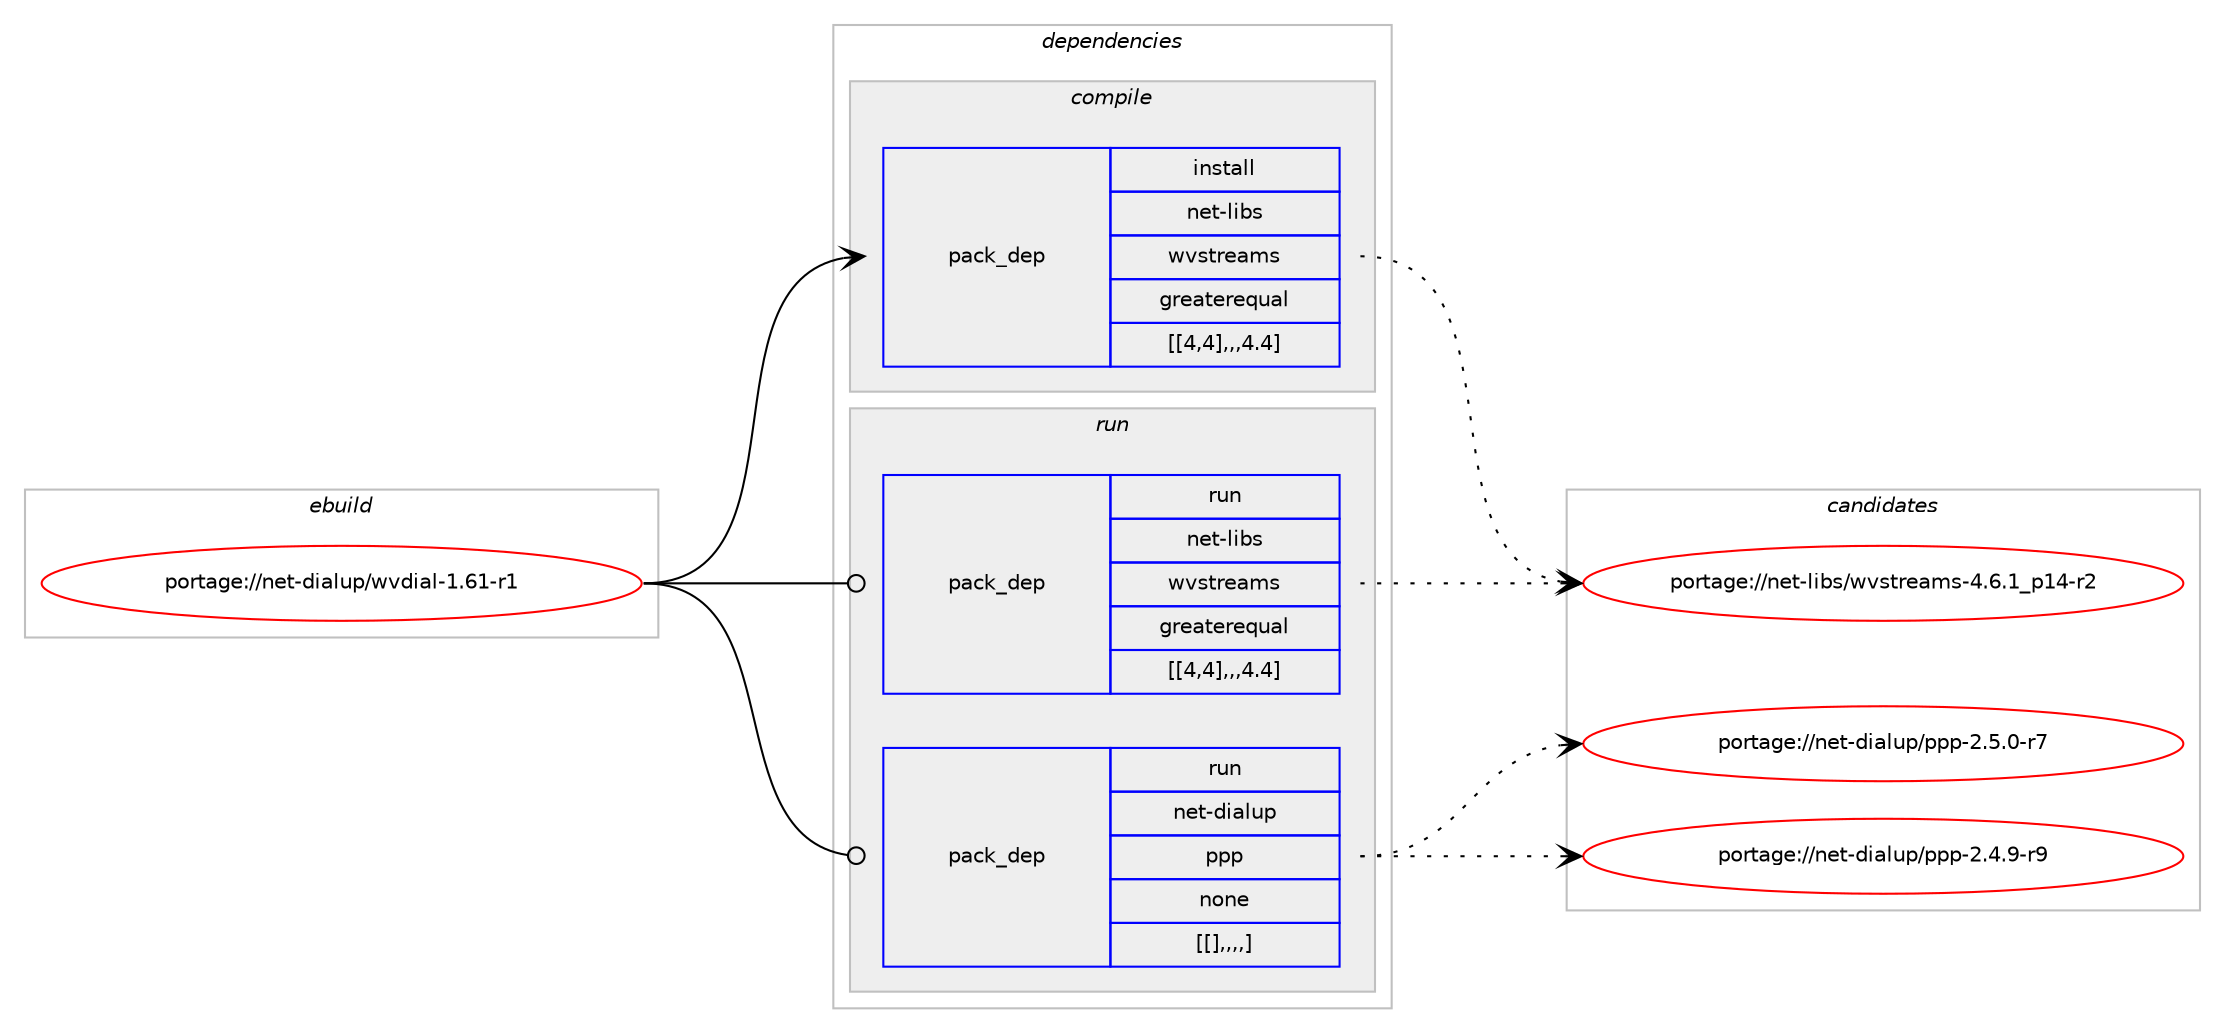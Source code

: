 digraph prolog {

# *************
# Graph options
# *************

newrank=true;
concentrate=true;
compound=true;
graph [rankdir=LR,fontname=Helvetica,fontsize=10,ranksep=1.5];#, ranksep=2.5, nodesep=0.2];
edge  [arrowhead=vee];
node  [fontname=Helvetica,fontsize=10];

# **********
# The ebuild
# **********

subgraph cluster_leftcol {
color=gray;
label=<<i>ebuild</i>>;
id [label="portage://net-dialup/wvdial-1.61-r1", color=red, width=4, href="../net-dialup/wvdial-1.61-r1.svg"];
}

# ****************
# The dependencies
# ****************

subgraph cluster_midcol {
color=gray;
label=<<i>dependencies</i>>;
subgraph cluster_compile {
fillcolor="#eeeeee";
style=filled;
label=<<i>compile</i>>;
subgraph pack266740 {
dependency363453 [label=<<TABLE BORDER="0" CELLBORDER="1" CELLSPACING="0" CELLPADDING="4" WIDTH="220"><TR><TD ROWSPAN="6" CELLPADDING="30">pack_dep</TD></TR><TR><TD WIDTH="110">install</TD></TR><TR><TD>net-libs</TD></TR><TR><TD>wvstreams</TD></TR><TR><TD>greaterequal</TD></TR><TR><TD>[[4,4],,,4.4]</TD></TR></TABLE>>, shape=none, color=blue];
}
id:e -> dependency363453:w [weight=20,style="solid",arrowhead="vee"];
}
subgraph cluster_compileandrun {
fillcolor="#eeeeee";
style=filled;
label=<<i>compile and run</i>>;
}
subgraph cluster_run {
fillcolor="#eeeeee";
style=filled;
label=<<i>run</i>>;
subgraph pack266741 {
dependency363454 [label=<<TABLE BORDER="0" CELLBORDER="1" CELLSPACING="0" CELLPADDING="4" WIDTH="220"><TR><TD ROWSPAN="6" CELLPADDING="30">pack_dep</TD></TR><TR><TD WIDTH="110">run</TD></TR><TR><TD>net-dialup</TD></TR><TR><TD>ppp</TD></TR><TR><TD>none</TD></TR><TR><TD>[[],,,,]</TD></TR></TABLE>>, shape=none, color=blue];
}
id:e -> dependency363454:w [weight=20,style="solid",arrowhead="odot"];
subgraph pack266742 {
dependency363455 [label=<<TABLE BORDER="0" CELLBORDER="1" CELLSPACING="0" CELLPADDING="4" WIDTH="220"><TR><TD ROWSPAN="6" CELLPADDING="30">pack_dep</TD></TR><TR><TD WIDTH="110">run</TD></TR><TR><TD>net-libs</TD></TR><TR><TD>wvstreams</TD></TR><TR><TD>greaterequal</TD></TR><TR><TD>[[4,4],,,4.4]</TD></TR></TABLE>>, shape=none, color=blue];
}
id:e -> dependency363455:w [weight=20,style="solid",arrowhead="odot"];
}
}

# **************
# The candidates
# **************

subgraph cluster_choices {
rank=same;
color=gray;
label=<<i>candidates</i>>;

subgraph choice266740 {
color=black;
nodesep=1;
choice110101116451081059811547119118115116114101971091154552465446499511249524511450 [label="portage://net-libs/wvstreams-4.6.1_p14-r2", color=red, width=4,href="../net-libs/wvstreams-4.6.1_p14-r2.svg"];
dependency363453:e -> choice110101116451081059811547119118115116114101971091154552465446499511249524511450:w [style=dotted,weight="100"];
}
subgraph choice266741 {
color=black;
nodesep=1;
choice1101011164510010597108117112471121121124550465346484511455 [label="portage://net-dialup/ppp-2.5.0-r7", color=red, width=4,href="../net-dialup/ppp-2.5.0-r7.svg"];
choice1101011164510010597108117112471121121124550465246574511457 [label="portage://net-dialup/ppp-2.4.9-r9", color=red, width=4,href="../net-dialup/ppp-2.4.9-r9.svg"];
dependency363454:e -> choice1101011164510010597108117112471121121124550465346484511455:w [style=dotted,weight="100"];
dependency363454:e -> choice1101011164510010597108117112471121121124550465246574511457:w [style=dotted,weight="100"];
}
subgraph choice266742 {
color=black;
nodesep=1;
choice110101116451081059811547119118115116114101971091154552465446499511249524511450 [label="portage://net-libs/wvstreams-4.6.1_p14-r2", color=red, width=4,href="../net-libs/wvstreams-4.6.1_p14-r2.svg"];
dependency363455:e -> choice110101116451081059811547119118115116114101971091154552465446499511249524511450:w [style=dotted,weight="100"];
}
}

}
